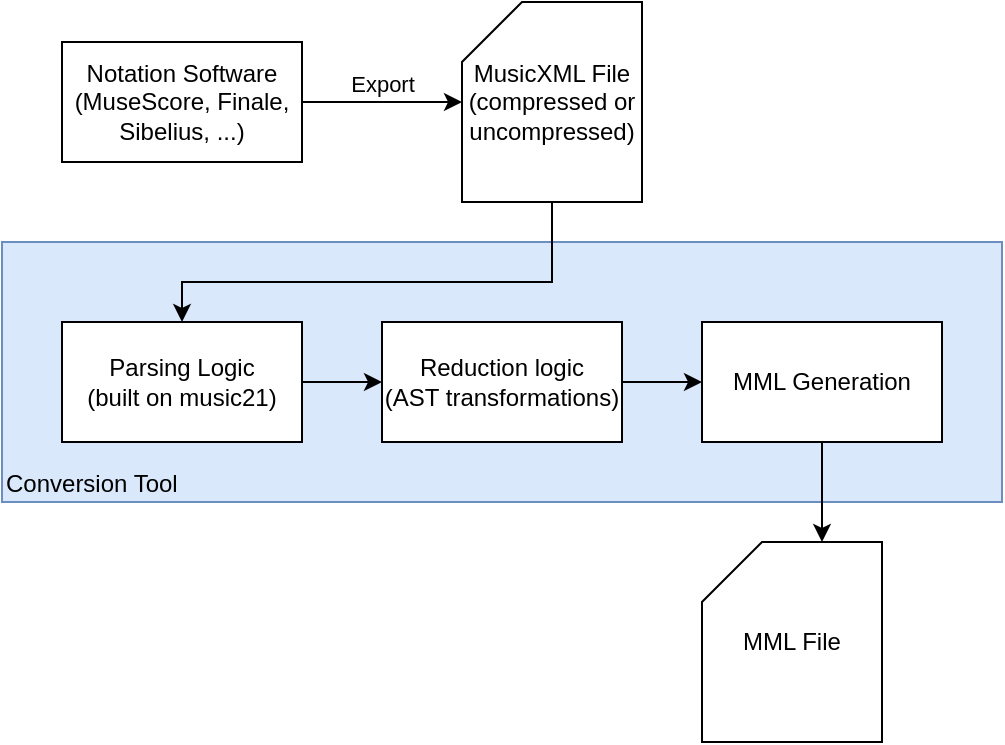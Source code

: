 <mxfile version="16.1.2" type="device"><diagram id="EShaLr6NZkamNXlzvh32" name="Page-1"><mxGraphModel dx="1177" dy="711" grid="1" gridSize="10" guides="1" tooltips="1" connect="1" arrows="1" fold="1" page="1" pageScale="1" pageWidth="1100" pageHeight="850" math="0" shadow="0"><root><mxCell id="0"/><mxCell id="1" parent="0"/><mxCell id="fe5SmF-K2AHluECJzx7d-19" value="Conversion Tool" style="rounded=0;whiteSpace=wrap;html=1;align=left;verticalAlign=bottom;fillColor=#dae8fc;strokeColor=#6c8ebf;" vertex="1" parent="1"><mxGeometry x="130" y="200" width="500" height="130" as="geometry"/></mxCell><mxCell id="fe5SmF-K2AHluECJzx7d-3" value="Export" style="edgeStyle=orthogonalEdgeStyle;rounded=0;orthogonalLoop=1;jettySize=auto;html=1;exitX=1;exitY=0.5;exitDx=0;exitDy=0;entryX=0;entryY=0.5;entryDx=0;entryDy=0;entryPerimeter=0;verticalAlign=bottom;" edge="1" parent="1" source="fe5SmF-K2AHluECJzx7d-1" target="fe5SmF-K2AHluECJzx7d-2"><mxGeometry relative="1" as="geometry"/></mxCell><mxCell id="fe5SmF-K2AHluECJzx7d-1" value="Notation Software&lt;br&gt;(MuseScore, Finale,&lt;br&gt;Sibelius, ...)" style="rounded=0;whiteSpace=wrap;html=1;" vertex="1" parent="1"><mxGeometry x="160" y="100" width="120" height="60" as="geometry"/></mxCell><mxCell id="fe5SmF-K2AHluECJzx7d-13" style="edgeStyle=orthogonalEdgeStyle;rounded=0;orthogonalLoop=1;jettySize=auto;html=1;exitX=0.5;exitY=1;exitDx=0;exitDy=0;exitPerimeter=0;" edge="1" parent="1" source="fe5SmF-K2AHluECJzx7d-2" target="fe5SmF-K2AHluECJzx7d-4"><mxGeometry relative="1" as="geometry"><Array as="points"><mxPoint x="405" y="220"/><mxPoint x="220" y="220"/></Array></mxGeometry></mxCell><mxCell id="fe5SmF-K2AHluECJzx7d-2" value="MusicXML File&lt;br&gt;(compressed or&lt;br&gt;uncompressed)" style="shape=card;whiteSpace=wrap;html=1;" vertex="1" parent="1"><mxGeometry x="360" y="80" width="90" height="100" as="geometry"/></mxCell><mxCell id="fe5SmF-K2AHluECJzx7d-14" style="edgeStyle=orthogonalEdgeStyle;rounded=0;orthogonalLoop=1;jettySize=auto;html=1;exitX=1;exitY=0.5;exitDx=0;exitDy=0;entryX=0;entryY=0.5;entryDx=0;entryDy=0;" edge="1" parent="1" source="fe5SmF-K2AHluECJzx7d-4" target="fe5SmF-K2AHluECJzx7d-6"><mxGeometry relative="1" as="geometry"/></mxCell><mxCell id="fe5SmF-K2AHluECJzx7d-4" value="Parsing Logic&lt;br&gt;(built on music21)" style="rounded=0;whiteSpace=wrap;html=1;" vertex="1" parent="1"><mxGeometry x="160" y="240" width="120" height="60" as="geometry"/></mxCell><mxCell id="fe5SmF-K2AHluECJzx7d-15" style="edgeStyle=orthogonalEdgeStyle;rounded=0;orthogonalLoop=1;jettySize=auto;html=1;exitX=1;exitY=0.5;exitDx=0;exitDy=0;entryX=0;entryY=0.5;entryDx=0;entryDy=0;" edge="1" parent="1" source="fe5SmF-K2AHluECJzx7d-6" target="fe5SmF-K2AHluECJzx7d-9"><mxGeometry relative="1" as="geometry"/></mxCell><mxCell id="fe5SmF-K2AHluECJzx7d-6" value="Reduction logic&lt;br&gt;(AST transformations)" style="rounded=0;whiteSpace=wrap;html=1;" vertex="1" parent="1"><mxGeometry x="320" y="240" width="120" height="60" as="geometry"/></mxCell><mxCell id="fe5SmF-K2AHluECJzx7d-18" style="edgeStyle=orthogonalEdgeStyle;rounded=0;orthogonalLoop=1;jettySize=auto;html=1;exitX=0.5;exitY=1;exitDx=0;exitDy=0;entryX=0;entryY=0;entryDx=60;entryDy=0;entryPerimeter=0;" edge="1" parent="1" source="fe5SmF-K2AHluECJzx7d-9" target="fe5SmF-K2AHluECJzx7d-16"><mxGeometry relative="1" as="geometry"/></mxCell><mxCell id="fe5SmF-K2AHluECJzx7d-9" value="MML Generation" style="rounded=0;whiteSpace=wrap;html=1;" vertex="1" parent="1"><mxGeometry x="480" y="240" width="120" height="60" as="geometry"/></mxCell><mxCell id="fe5SmF-K2AHluECJzx7d-16" value="MML File" style="shape=card;whiteSpace=wrap;html=1;" vertex="1" parent="1"><mxGeometry x="480" y="350" width="90" height="100" as="geometry"/></mxCell></root></mxGraphModel></diagram></mxfile>
